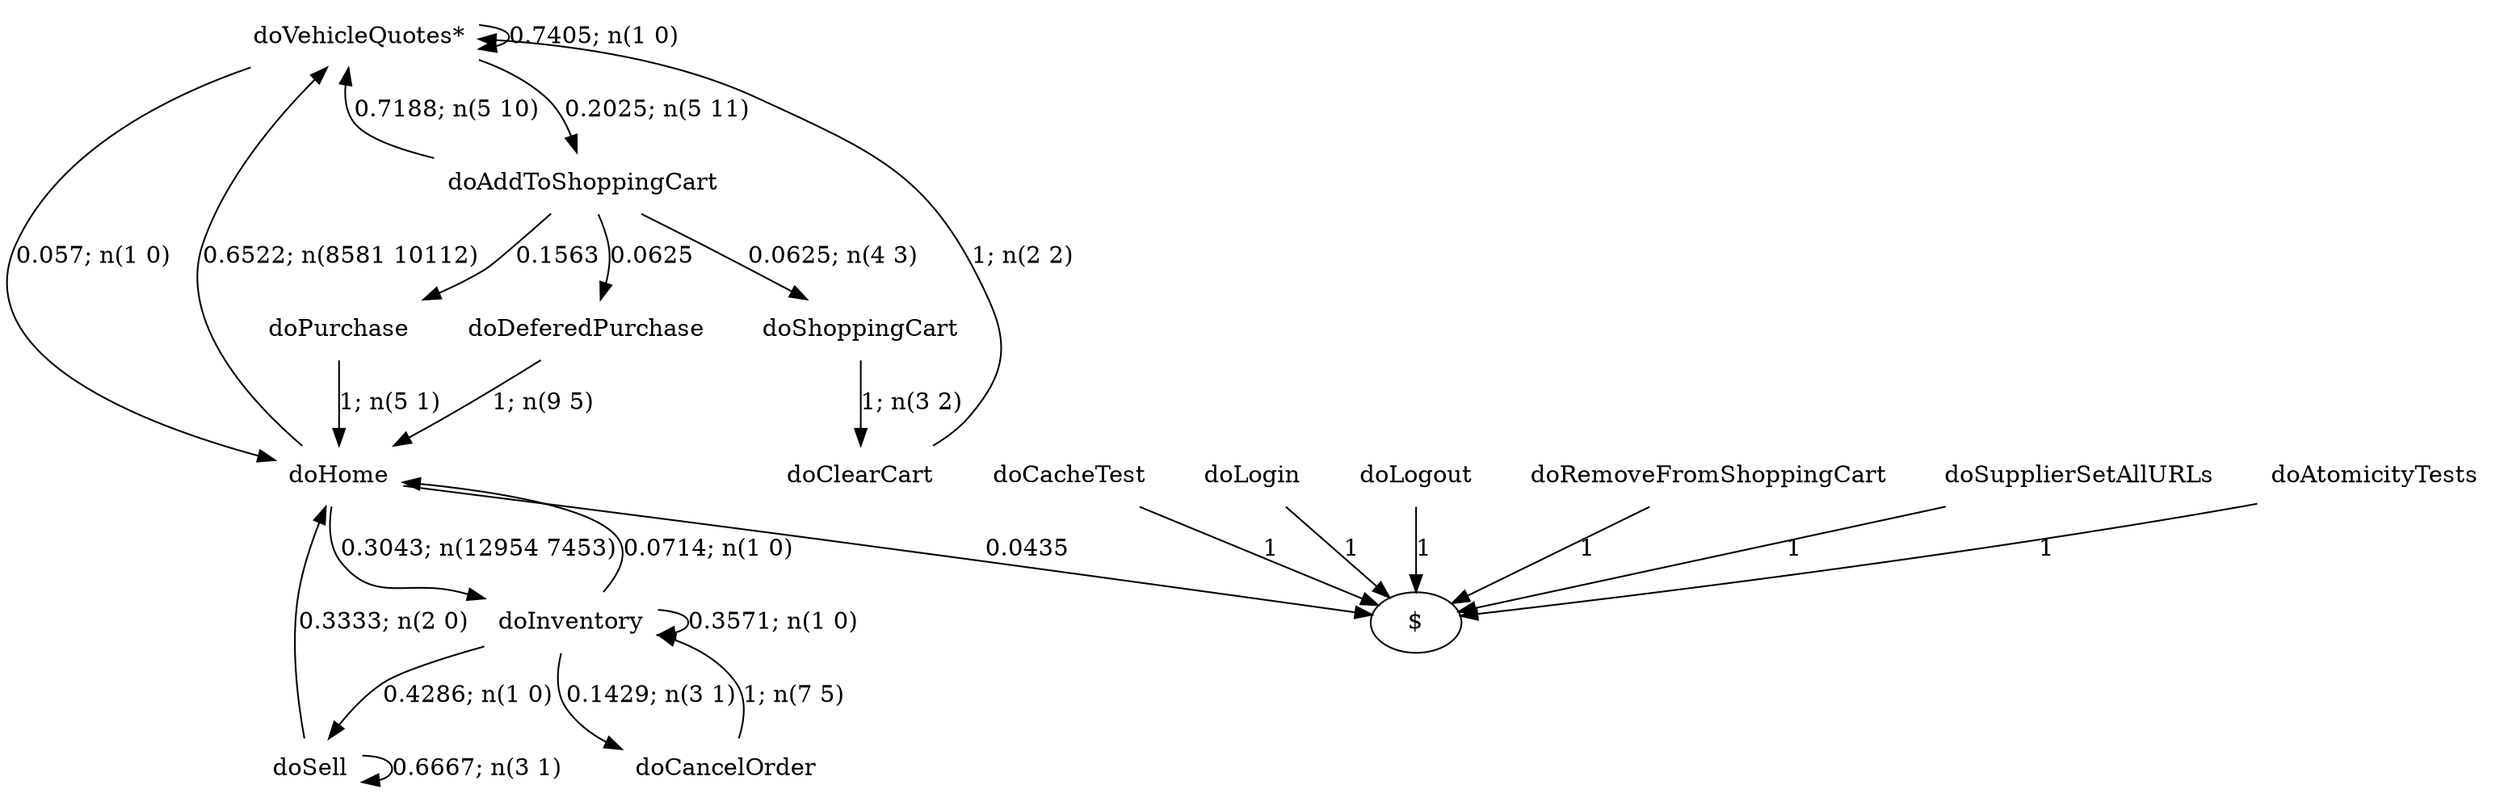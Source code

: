 digraph G {"doVehicleQuotes*" [label="doVehicleQuotes*",shape=none];"doSupplierSetAllURLs" [label="doSupplierSetAllURLs",shape=none];"doAtomicityTests" [label="doAtomicityTests",shape=none];"doCacheTest" [label="doCacheTest",shape=none];"doLogin" [label="doLogin",shape=none];"doAddToShoppingCart" [label="doAddToShoppingCart",shape=none];"doDeferedPurchase" [label="doDeferedPurchase",shape=none];"doHome" [label="doHome",shape=none];"doShoppingCart" [label="doShoppingCart",shape=none];"doClearCart" [label="doClearCart",shape=none];"doPurchase" [label="doPurchase",shape=none];"doInventory" [label="doInventory",shape=none];"doSell" [label="doSell",shape=none];"doLogout" [label="doLogout",shape=none];"doCancelOrder" [label="doCancelOrder",shape=none];"doRemoveFromShoppingCart" [label="doRemoveFromShoppingCart",shape=none];"doVehicleQuotes*"->"doVehicleQuotes*" [style=solid,label="0.7405; n(1 0)"];"doVehicleQuotes*"->"doAddToShoppingCart" [style=solid,label="0.2025; n(5 11)"];"doVehicleQuotes*"->"doHome" [style=solid,label="0.057; n(1 0)"];"doSupplierSetAllURLs"->"$" [style=solid,label="1"];"doAtomicityTests"->"$" [style=solid,label="1"];"doCacheTest"->"$" [style=solid,label="1"];"doLogin"->"$" [style=solid,label="1"];"doAddToShoppingCart"->"doVehicleQuotes*" [style=solid,label="0.7188; n(5 10)"];"doAddToShoppingCart"->"doDeferedPurchase" [style=solid,label="0.0625"];"doAddToShoppingCart"->"doShoppingCart" [style=solid,label="0.0625; n(4 3)"];"doAddToShoppingCart"->"doPurchase" [style=solid,label="0.1563"];"doDeferedPurchase"->"doHome" [style=solid,label="1; n(9 5)"];"doHome"->"doVehicleQuotes*" [style=solid,label="0.6522; n(8581 10112)"];"doHome"->"doInventory" [style=solid,label="0.3043; n(12954 7453)"];"doHome"->"$" [style=solid,label="0.0435"];"doShoppingCart"->"doClearCart" [style=solid,label="1; n(3 2)"];"doClearCart"->"doVehicleQuotes*" [style=solid,label="1; n(2 2)"];"doPurchase"->"doHome" [style=solid,label="1; n(5 1)"];"doInventory"->"doHome" [style=solid,label="0.0714; n(1 0)"];"doInventory"->"doInventory" [style=solid,label="0.3571; n(1 0)"];"doInventory"->"doSell" [style=solid,label="0.4286; n(1 0)"];"doInventory"->"doCancelOrder" [style=solid,label="0.1429; n(3 1)"];"doSell"->"doHome" [style=solid,label="0.3333; n(2 0)"];"doSell"->"doSell" [style=solid,label="0.6667; n(3 1)"];"doLogout"->"$" [style=solid,label="1"];"doCancelOrder"->"doInventory" [style=solid,label="1; n(7 5)"];"doRemoveFromShoppingCart"->"$" [style=solid,label="1"];}